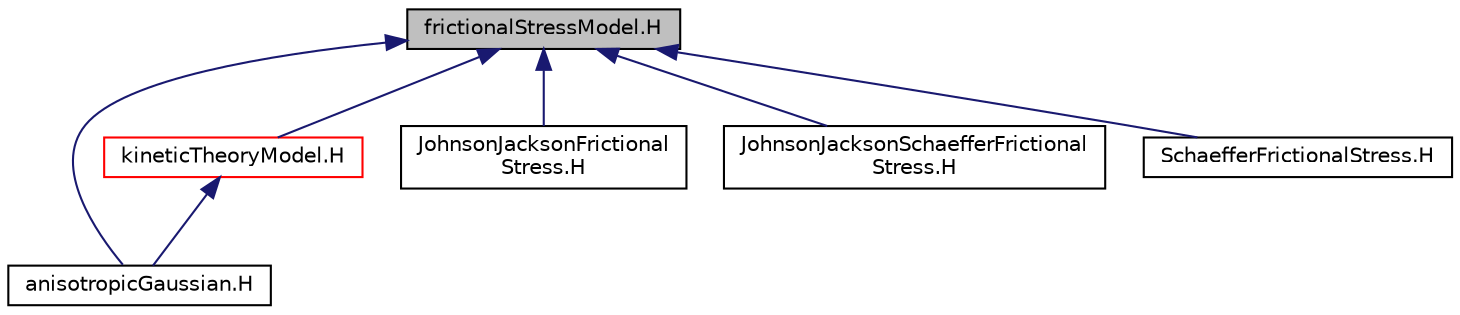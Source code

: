 digraph "frictionalStressModel.H"
{
  bgcolor="transparent";
  edge [fontname="Helvetica",fontsize="10",labelfontname="Helvetica",labelfontsize="10"];
  node [fontname="Helvetica",fontsize="10",shape=record];
  Node6 [label="frictionalStressModel.H",height=0.2,width=0.4,color="black", fillcolor="grey75", style="filled", fontcolor="black"];
  Node6 -> Node7 [dir="back",color="midnightblue",fontsize="10",style="solid",fontname="Helvetica"];
  Node7 [label="anisotropicGaussian.H",height=0.2,width=0.4,color="black",URL="$a01367.html"];
  Node6 -> Node8 [dir="back",color="midnightblue",fontsize="10",style="solid",fontname="Helvetica"];
  Node8 [label="kineticTheoryModel.H",height=0.2,width=0.4,color="red",URL="$a01403.html"];
  Node8 -> Node7 [dir="back",color="midnightblue",fontsize="10",style="solid",fontname="Helvetica"];
  Node6 -> Node12 [dir="back",color="midnightblue",fontsize="10",style="solid",fontname="Helvetica"];
  Node12 [label="JohnsonJacksonFrictional\lStress.H",height=0.2,width=0.4,color="black",URL="$a01460.html"];
  Node6 -> Node13 [dir="back",color="midnightblue",fontsize="10",style="solid",fontname="Helvetica"];
  Node13 [label="JohnsonJacksonSchaefferFrictional\lStress.H",height=0.2,width=0.4,color="black",URL="$a01466.html"];
  Node6 -> Node14 [dir="back",color="midnightblue",fontsize="10",style="solid",fontname="Helvetica"];
  Node14 [label="SchaefferFrictionalStress.H",height=0.2,width=0.4,color="black",URL="$a01472.html"];
}
